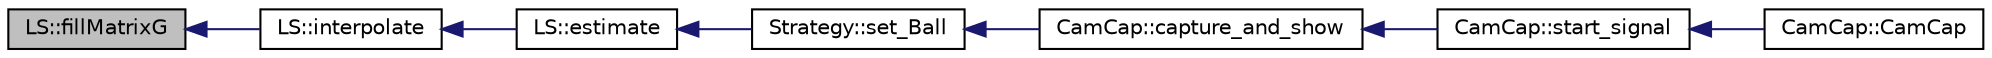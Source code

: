 digraph "LS::fillMatrixG"
{
 // INTERACTIVE_SVG=YES
  edge [fontname="Helvetica",fontsize="10",labelfontname="Helvetica",labelfontsize="10"];
  node [fontname="Helvetica",fontsize="10",shape=record];
  rankdir="LR";
  Node28 [label="LS::fillMatrixG",height=0.2,width=0.4,color="black", fillcolor="grey75", style="filled", fontcolor="black"];
  Node28 -> Node29 [dir="back",color="midnightblue",fontsize="10",style="solid",fontname="Helvetica"];
  Node29 [label="LS::interpolate",height=0.2,width=0.4,color="black", fillcolor="white", style="filled",URL="$class_l_s.html#a1657c109024e802aee886d293778079f"];
  Node29 -> Node30 [dir="back",color="midnightblue",fontsize="10",style="solid",fontname="Helvetica"];
  Node30 [label="LS::estimate",height=0.2,width=0.4,color="black", fillcolor="white", style="filled",URL="$class_l_s.html#a595c287e25fe0d0d51e7f06a80f8f991"];
  Node30 -> Node31 [dir="back",color="midnightblue",fontsize="10",style="solid",fontname="Helvetica"];
  Node31 [label="Strategy::set_Ball",height=0.2,width=0.4,color="black", fillcolor="white", style="filled",URL="$class_strategy.html#a7119e796ed0218f4e44418fea1efdf49"];
  Node31 -> Node32 [dir="back",color="midnightblue",fontsize="10",style="solid",fontname="Helvetica"];
  Node32 [label="CamCap::capture_and_show",height=0.2,width=0.4,color="black", fillcolor="white", style="filled",URL="$class_cam_cap.html#a87f384c5fec40a0ccfd7833347fec0df",tooltip="Captures camera frames and shows it in the interface. "];
  Node32 -> Node33 [dir="back",color="midnightblue",fontsize="10",style="solid",fontname="Helvetica"];
  Node33 [label="CamCap::start_signal",height=0.2,width=0.4,color="black", fillcolor="white", style="filled",URL="$class_cam_cap.html#ae676e6624dd821ad494a80e68a41e249",tooltip="Interface adjustments after &#39;start&#39; button is clicked. "];
  Node33 -> Node34 [dir="back",color="midnightblue",fontsize="10",style="solid",fontname="Helvetica"];
  Node34 [label="CamCap::CamCap",height=0.2,width=0.4,color="black", fillcolor="white", style="filled",URL="$class_cam_cap.html#afe0db98a5f72bc9b261dcb78e2840da6",tooltip="Constructor of a CamCap object. "];
}
